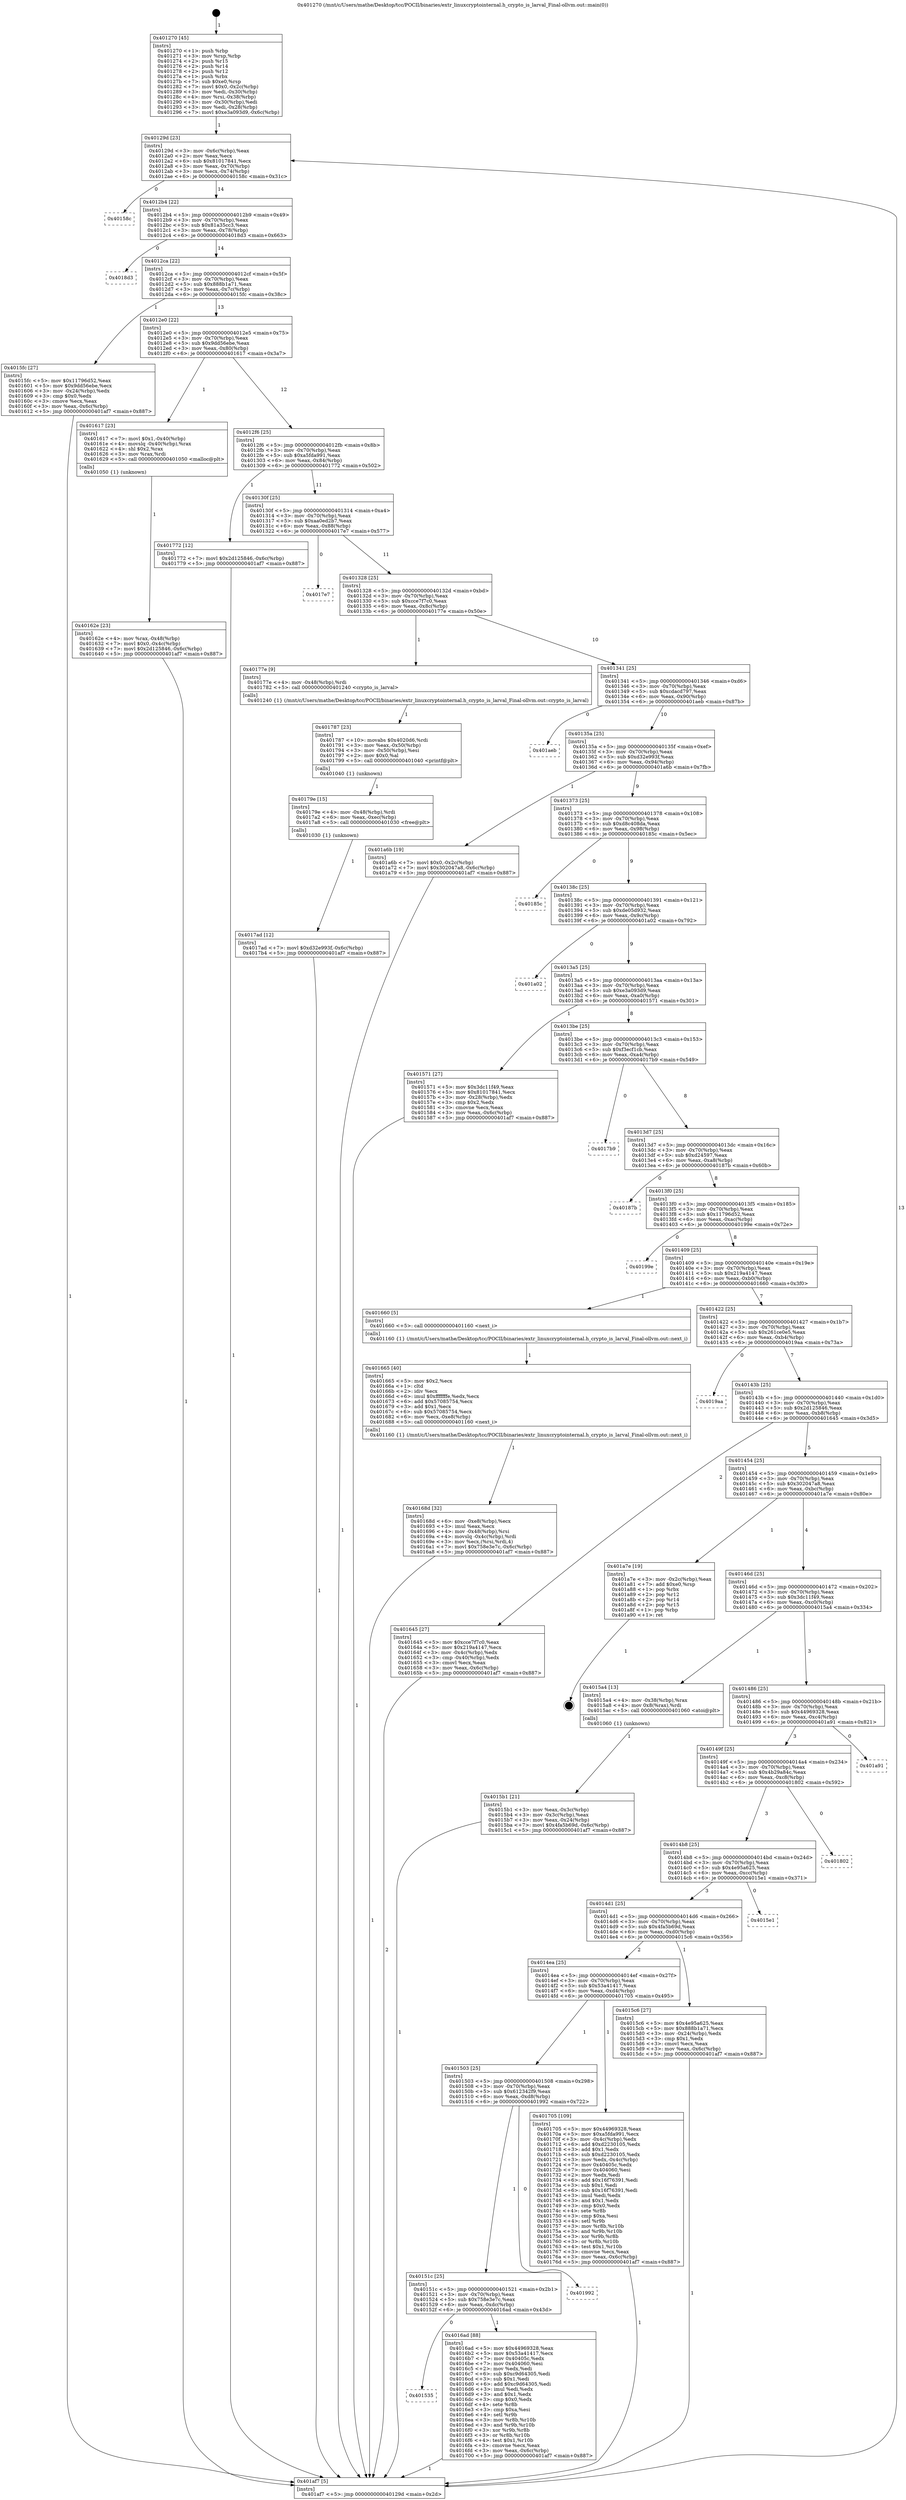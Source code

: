 digraph "0x401270" {
  label = "0x401270 (/mnt/c/Users/mathe/Desktop/tcc/POCII/binaries/extr_linuxcryptointernal.h_crypto_is_larval_Final-ollvm.out::main(0))"
  labelloc = "t"
  node[shape=record]

  Entry [label="",width=0.3,height=0.3,shape=circle,fillcolor=black,style=filled]
  "0x40129d" [label="{
     0x40129d [23]\l
     | [instrs]\l
     &nbsp;&nbsp;0x40129d \<+3\>: mov -0x6c(%rbp),%eax\l
     &nbsp;&nbsp;0x4012a0 \<+2\>: mov %eax,%ecx\l
     &nbsp;&nbsp;0x4012a2 \<+6\>: sub $0x81017841,%ecx\l
     &nbsp;&nbsp;0x4012a8 \<+3\>: mov %eax,-0x70(%rbp)\l
     &nbsp;&nbsp;0x4012ab \<+3\>: mov %ecx,-0x74(%rbp)\l
     &nbsp;&nbsp;0x4012ae \<+6\>: je 000000000040158c \<main+0x31c\>\l
  }"]
  "0x40158c" [label="{
     0x40158c\l
  }", style=dashed]
  "0x4012b4" [label="{
     0x4012b4 [22]\l
     | [instrs]\l
     &nbsp;&nbsp;0x4012b4 \<+5\>: jmp 00000000004012b9 \<main+0x49\>\l
     &nbsp;&nbsp;0x4012b9 \<+3\>: mov -0x70(%rbp),%eax\l
     &nbsp;&nbsp;0x4012bc \<+5\>: sub $0x81a35cc3,%eax\l
     &nbsp;&nbsp;0x4012c1 \<+3\>: mov %eax,-0x78(%rbp)\l
     &nbsp;&nbsp;0x4012c4 \<+6\>: je 00000000004018d3 \<main+0x663\>\l
  }"]
  Exit [label="",width=0.3,height=0.3,shape=circle,fillcolor=black,style=filled,peripheries=2]
  "0x4018d3" [label="{
     0x4018d3\l
  }", style=dashed]
  "0x4012ca" [label="{
     0x4012ca [22]\l
     | [instrs]\l
     &nbsp;&nbsp;0x4012ca \<+5\>: jmp 00000000004012cf \<main+0x5f\>\l
     &nbsp;&nbsp;0x4012cf \<+3\>: mov -0x70(%rbp),%eax\l
     &nbsp;&nbsp;0x4012d2 \<+5\>: sub $0x888b1a71,%eax\l
     &nbsp;&nbsp;0x4012d7 \<+3\>: mov %eax,-0x7c(%rbp)\l
     &nbsp;&nbsp;0x4012da \<+6\>: je 00000000004015fc \<main+0x38c\>\l
  }"]
  "0x4017ad" [label="{
     0x4017ad [12]\l
     | [instrs]\l
     &nbsp;&nbsp;0x4017ad \<+7\>: movl $0xd32e993f,-0x6c(%rbp)\l
     &nbsp;&nbsp;0x4017b4 \<+5\>: jmp 0000000000401af7 \<main+0x887\>\l
  }"]
  "0x4015fc" [label="{
     0x4015fc [27]\l
     | [instrs]\l
     &nbsp;&nbsp;0x4015fc \<+5\>: mov $0x11796d52,%eax\l
     &nbsp;&nbsp;0x401601 \<+5\>: mov $0x9dd56ebe,%ecx\l
     &nbsp;&nbsp;0x401606 \<+3\>: mov -0x24(%rbp),%edx\l
     &nbsp;&nbsp;0x401609 \<+3\>: cmp $0x0,%edx\l
     &nbsp;&nbsp;0x40160c \<+3\>: cmove %ecx,%eax\l
     &nbsp;&nbsp;0x40160f \<+3\>: mov %eax,-0x6c(%rbp)\l
     &nbsp;&nbsp;0x401612 \<+5\>: jmp 0000000000401af7 \<main+0x887\>\l
  }"]
  "0x4012e0" [label="{
     0x4012e0 [22]\l
     | [instrs]\l
     &nbsp;&nbsp;0x4012e0 \<+5\>: jmp 00000000004012e5 \<main+0x75\>\l
     &nbsp;&nbsp;0x4012e5 \<+3\>: mov -0x70(%rbp),%eax\l
     &nbsp;&nbsp;0x4012e8 \<+5\>: sub $0x9dd56ebe,%eax\l
     &nbsp;&nbsp;0x4012ed \<+3\>: mov %eax,-0x80(%rbp)\l
     &nbsp;&nbsp;0x4012f0 \<+6\>: je 0000000000401617 \<main+0x3a7\>\l
  }"]
  "0x40179e" [label="{
     0x40179e [15]\l
     | [instrs]\l
     &nbsp;&nbsp;0x40179e \<+4\>: mov -0x48(%rbp),%rdi\l
     &nbsp;&nbsp;0x4017a2 \<+6\>: mov %eax,-0xec(%rbp)\l
     &nbsp;&nbsp;0x4017a8 \<+5\>: call 0000000000401030 \<free@plt\>\l
     | [calls]\l
     &nbsp;&nbsp;0x401030 \{1\} (unknown)\l
  }"]
  "0x401617" [label="{
     0x401617 [23]\l
     | [instrs]\l
     &nbsp;&nbsp;0x401617 \<+7\>: movl $0x1,-0x40(%rbp)\l
     &nbsp;&nbsp;0x40161e \<+4\>: movslq -0x40(%rbp),%rax\l
     &nbsp;&nbsp;0x401622 \<+4\>: shl $0x2,%rax\l
     &nbsp;&nbsp;0x401626 \<+3\>: mov %rax,%rdi\l
     &nbsp;&nbsp;0x401629 \<+5\>: call 0000000000401050 \<malloc@plt\>\l
     | [calls]\l
     &nbsp;&nbsp;0x401050 \{1\} (unknown)\l
  }"]
  "0x4012f6" [label="{
     0x4012f6 [25]\l
     | [instrs]\l
     &nbsp;&nbsp;0x4012f6 \<+5\>: jmp 00000000004012fb \<main+0x8b\>\l
     &nbsp;&nbsp;0x4012fb \<+3\>: mov -0x70(%rbp),%eax\l
     &nbsp;&nbsp;0x4012fe \<+5\>: sub $0xa5fda991,%eax\l
     &nbsp;&nbsp;0x401303 \<+6\>: mov %eax,-0x84(%rbp)\l
     &nbsp;&nbsp;0x401309 \<+6\>: je 0000000000401772 \<main+0x502\>\l
  }"]
  "0x401787" [label="{
     0x401787 [23]\l
     | [instrs]\l
     &nbsp;&nbsp;0x401787 \<+10\>: movabs $0x4020d6,%rdi\l
     &nbsp;&nbsp;0x401791 \<+3\>: mov %eax,-0x50(%rbp)\l
     &nbsp;&nbsp;0x401794 \<+3\>: mov -0x50(%rbp),%esi\l
     &nbsp;&nbsp;0x401797 \<+2\>: mov $0x0,%al\l
     &nbsp;&nbsp;0x401799 \<+5\>: call 0000000000401040 \<printf@plt\>\l
     | [calls]\l
     &nbsp;&nbsp;0x401040 \{1\} (unknown)\l
  }"]
  "0x401772" [label="{
     0x401772 [12]\l
     | [instrs]\l
     &nbsp;&nbsp;0x401772 \<+7\>: movl $0x2d125846,-0x6c(%rbp)\l
     &nbsp;&nbsp;0x401779 \<+5\>: jmp 0000000000401af7 \<main+0x887\>\l
  }"]
  "0x40130f" [label="{
     0x40130f [25]\l
     | [instrs]\l
     &nbsp;&nbsp;0x40130f \<+5\>: jmp 0000000000401314 \<main+0xa4\>\l
     &nbsp;&nbsp;0x401314 \<+3\>: mov -0x70(%rbp),%eax\l
     &nbsp;&nbsp;0x401317 \<+5\>: sub $0xaa0ed2b7,%eax\l
     &nbsp;&nbsp;0x40131c \<+6\>: mov %eax,-0x88(%rbp)\l
     &nbsp;&nbsp;0x401322 \<+6\>: je 00000000004017e7 \<main+0x577\>\l
  }"]
  "0x401535" [label="{
     0x401535\l
  }", style=dashed]
  "0x4017e7" [label="{
     0x4017e7\l
  }", style=dashed]
  "0x401328" [label="{
     0x401328 [25]\l
     | [instrs]\l
     &nbsp;&nbsp;0x401328 \<+5\>: jmp 000000000040132d \<main+0xbd\>\l
     &nbsp;&nbsp;0x40132d \<+3\>: mov -0x70(%rbp),%eax\l
     &nbsp;&nbsp;0x401330 \<+5\>: sub $0xcce7f7c0,%eax\l
     &nbsp;&nbsp;0x401335 \<+6\>: mov %eax,-0x8c(%rbp)\l
     &nbsp;&nbsp;0x40133b \<+6\>: je 000000000040177e \<main+0x50e\>\l
  }"]
  "0x4016ad" [label="{
     0x4016ad [88]\l
     | [instrs]\l
     &nbsp;&nbsp;0x4016ad \<+5\>: mov $0x44969328,%eax\l
     &nbsp;&nbsp;0x4016b2 \<+5\>: mov $0x53a41417,%ecx\l
     &nbsp;&nbsp;0x4016b7 \<+7\>: mov 0x40405c,%edx\l
     &nbsp;&nbsp;0x4016be \<+7\>: mov 0x404060,%esi\l
     &nbsp;&nbsp;0x4016c5 \<+2\>: mov %edx,%edi\l
     &nbsp;&nbsp;0x4016c7 \<+6\>: sub $0xc9d64305,%edi\l
     &nbsp;&nbsp;0x4016cd \<+3\>: sub $0x1,%edi\l
     &nbsp;&nbsp;0x4016d0 \<+6\>: add $0xc9d64305,%edi\l
     &nbsp;&nbsp;0x4016d6 \<+3\>: imul %edi,%edx\l
     &nbsp;&nbsp;0x4016d9 \<+3\>: and $0x1,%edx\l
     &nbsp;&nbsp;0x4016dc \<+3\>: cmp $0x0,%edx\l
     &nbsp;&nbsp;0x4016df \<+4\>: sete %r8b\l
     &nbsp;&nbsp;0x4016e3 \<+3\>: cmp $0xa,%esi\l
     &nbsp;&nbsp;0x4016e6 \<+4\>: setl %r9b\l
     &nbsp;&nbsp;0x4016ea \<+3\>: mov %r8b,%r10b\l
     &nbsp;&nbsp;0x4016ed \<+3\>: and %r9b,%r10b\l
     &nbsp;&nbsp;0x4016f0 \<+3\>: xor %r9b,%r8b\l
     &nbsp;&nbsp;0x4016f3 \<+3\>: or %r8b,%r10b\l
     &nbsp;&nbsp;0x4016f6 \<+4\>: test $0x1,%r10b\l
     &nbsp;&nbsp;0x4016fa \<+3\>: cmovne %ecx,%eax\l
     &nbsp;&nbsp;0x4016fd \<+3\>: mov %eax,-0x6c(%rbp)\l
     &nbsp;&nbsp;0x401700 \<+5\>: jmp 0000000000401af7 \<main+0x887\>\l
  }"]
  "0x40177e" [label="{
     0x40177e [9]\l
     | [instrs]\l
     &nbsp;&nbsp;0x40177e \<+4\>: mov -0x48(%rbp),%rdi\l
     &nbsp;&nbsp;0x401782 \<+5\>: call 0000000000401240 \<crypto_is_larval\>\l
     | [calls]\l
     &nbsp;&nbsp;0x401240 \{1\} (/mnt/c/Users/mathe/Desktop/tcc/POCII/binaries/extr_linuxcryptointernal.h_crypto_is_larval_Final-ollvm.out::crypto_is_larval)\l
  }"]
  "0x401341" [label="{
     0x401341 [25]\l
     | [instrs]\l
     &nbsp;&nbsp;0x401341 \<+5\>: jmp 0000000000401346 \<main+0xd6\>\l
     &nbsp;&nbsp;0x401346 \<+3\>: mov -0x70(%rbp),%eax\l
     &nbsp;&nbsp;0x401349 \<+5\>: sub $0xcdacd797,%eax\l
     &nbsp;&nbsp;0x40134e \<+6\>: mov %eax,-0x90(%rbp)\l
     &nbsp;&nbsp;0x401354 \<+6\>: je 0000000000401aeb \<main+0x87b\>\l
  }"]
  "0x40151c" [label="{
     0x40151c [25]\l
     | [instrs]\l
     &nbsp;&nbsp;0x40151c \<+5\>: jmp 0000000000401521 \<main+0x2b1\>\l
     &nbsp;&nbsp;0x401521 \<+3\>: mov -0x70(%rbp),%eax\l
     &nbsp;&nbsp;0x401524 \<+5\>: sub $0x758e3e7c,%eax\l
     &nbsp;&nbsp;0x401529 \<+6\>: mov %eax,-0xdc(%rbp)\l
     &nbsp;&nbsp;0x40152f \<+6\>: je 00000000004016ad \<main+0x43d\>\l
  }"]
  "0x401aeb" [label="{
     0x401aeb\l
  }", style=dashed]
  "0x40135a" [label="{
     0x40135a [25]\l
     | [instrs]\l
     &nbsp;&nbsp;0x40135a \<+5\>: jmp 000000000040135f \<main+0xef\>\l
     &nbsp;&nbsp;0x40135f \<+3\>: mov -0x70(%rbp),%eax\l
     &nbsp;&nbsp;0x401362 \<+5\>: sub $0xd32e993f,%eax\l
     &nbsp;&nbsp;0x401367 \<+6\>: mov %eax,-0x94(%rbp)\l
     &nbsp;&nbsp;0x40136d \<+6\>: je 0000000000401a6b \<main+0x7fb\>\l
  }"]
  "0x401992" [label="{
     0x401992\l
  }", style=dashed]
  "0x401a6b" [label="{
     0x401a6b [19]\l
     | [instrs]\l
     &nbsp;&nbsp;0x401a6b \<+7\>: movl $0x0,-0x2c(%rbp)\l
     &nbsp;&nbsp;0x401a72 \<+7\>: movl $0x302047a8,-0x6c(%rbp)\l
     &nbsp;&nbsp;0x401a79 \<+5\>: jmp 0000000000401af7 \<main+0x887\>\l
  }"]
  "0x401373" [label="{
     0x401373 [25]\l
     | [instrs]\l
     &nbsp;&nbsp;0x401373 \<+5\>: jmp 0000000000401378 \<main+0x108\>\l
     &nbsp;&nbsp;0x401378 \<+3\>: mov -0x70(%rbp),%eax\l
     &nbsp;&nbsp;0x40137b \<+5\>: sub $0xd8c408da,%eax\l
     &nbsp;&nbsp;0x401380 \<+6\>: mov %eax,-0x98(%rbp)\l
     &nbsp;&nbsp;0x401386 \<+6\>: je 000000000040185c \<main+0x5ec\>\l
  }"]
  "0x401503" [label="{
     0x401503 [25]\l
     | [instrs]\l
     &nbsp;&nbsp;0x401503 \<+5\>: jmp 0000000000401508 \<main+0x298\>\l
     &nbsp;&nbsp;0x401508 \<+3\>: mov -0x70(%rbp),%eax\l
     &nbsp;&nbsp;0x40150b \<+5\>: sub $0x612342f9,%eax\l
     &nbsp;&nbsp;0x401510 \<+6\>: mov %eax,-0xd8(%rbp)\l
     &nbsp;&nbsp;0x401516 \<+6\>: je 0000000000401992 \<main+0x722\>\l
  }"]
  "0x40185c" [label="{
     0x40185c\l
  }", style=dashed]
  "0x40138c" [label="{
     0x40138c [25]\l
     | [instrs]\l
     &nbsp;&nbsp;0x40138c \<+5\>: jmp 0000000000401391 \<main+0x121\>\l
     &nbsp;&nbsp;0x401391 \<+3\>: mov -0x70(%rbp),%eax\l
     &nbsp;&nbsp;0x401394 \<+5\>: sub $0xde05d932,%eax\l
     &nbsp;&nbsp;0x401399 \<+6\>: mov %eax,-0x9c(%rbp)\l
     &nbsp;&nbsp;0x40139f \<+6\>: je 0000000000401a02 \<main+0x792\>\l
  }"]
  "0x401705" [label="{
     0x401705 [109]\l
     | [instrs]\l
     &nbsp;&nbsp;0x401705 \<+5\>: mov $0x44969328,%eax\l
     &nbsp;&nbsp;0x40170a \<+5\>: mov $0xa5fda991,%ecx\l
     &nbsp;&nbsp;0x40170f \<+3\>: mov -0x4c(%rbp),%edx\l
     &nbsp;&nbsp;0x401712 \<+6\>: add $0xd2230105,%edx\l
     &nbsp;&nbsp;0x401718 \<+3\>: add $0x1,%edx\l
     &nbsp;&nbsp;0x40171b \<+6\>: sub $0xd2230105,%edx\l
     &nbsp;&nbsp;0x401721 \<+3\>: mov %edx,-0x4c(%rbp)\l
     &nbsp;&nbsp;0x401724 \<+7\>: mov 0x40405c,%edx\l
     &nbsp;&nbsp;0x40172b \<+7\>: mov 0x404060,%esi\l
     &nbsp;&nbsp;0x401732 \<+2\>: mov %edx,%edi\l
     &nbsp;&nbsp;0x401734 \<+6\>: add $0x16f76391,%edi\l
     &nbsp;&nbsp;0x40173a \<+3\>: sub $0x1,%edi\l
     &nbsp;&nbsp;0x40173d \<+6\>: sub $0x16f76391,%edi\l
     &nbsp;&nbsp;0x401743 \<+3\>: imul %edi,%edx\l
     &nbsp;&nbsp;0x401746 \<+3\>: and $0x1,%edx\l
     &nbsp;&nbsp;0x401749 \<+3\>: cmp $0x0,%edx\l
     &nbsp;&nbsp;0x40174c \<+4\>: sete %r8b\l
     &nbsp;&nbsp;0x401750 \<+3\>: cmp $0xa,%esi\l
     &nbsp;&nbsp;0x401753 \<+4\>: setl %r9b\l
     &nbsp;&nbsp;0x401757 \<+3\>: mov %r8b,%r10b\l
     &nbsp;&nbsp;0x40175a \<+3\>: and %r9b,%r10b\l
     &nbsp;&nbsp;0x40175d \<+3\>: xor %r9b,%r8b\l
     &nbsp;&nbsp;0x401760 \<+3\>: or %r8b,%r10b\l
     &nbsp;&nbsp;0x401763 \<+4\>: test $0x1,%r10b\l
     &nbsp;&nbsp;0x401767 \<+3\>: cmovne %ecx,%eax\l
     &nbsp;&nbsp;0x40176a \<+3\>: mov %eax,-0x6c(%rbp)\l
     &nbsp;&nbsp;0x40176d \<+5\>: jmp 0000000000401af7 \<main+0x887\>\l
  }"]
  "0x401a02" [label="{
     0x401a02\l
  }", style=dashed]
  "0x4013a5" [label="{
     0x4013a5 [25]\l
     | [instrs]\l
     &nbsp;&nbsp;0x4013a5 \<+5\>: jmp 00000000004013aa \<main+0x13a\>\l
     &nbsp;&nbsp;0x4013aa \<+3\>: mov -0x70(%rbp),%eax\l
     &nbsp;&nbsp;0x4013ad \<+5\>: sub $0xe3a093d9,%eax\l
     &nbsp;&nbsp;0x4013b2 \<+6\>: mov %eax,-0xa0(%rbp)\l
     &nbsp;&nbsp;0x4013b8 \<+6\>: je 0000000000401571 \<main+0x301\>\l
  }"]
  "0x40168d" [label="{
     0x40168d [32]\l
     | [instrs]\l
     &nbsp;&nbsp;0x40168d \<+6\>: mov -0xe8(%rbp),%ecx\l
     &nbsp;&nbsp;0x401693 \<+3\>: imul %eax,%ecx\l
     &nbsp;&nbsp;0x401696 \<+4\>: mov -0x48(%rbp),%rsi\l
     &nbsp;&nbsp;0x40169a \<+4\>: movslq -0x4c(%rbp),%rdi\l
     &nbsp;&nbsp;0x40169e \<+3\>: mov %ecx,(%rsi,%rdi,4)\l
     &nbsp;&nbsp;0x4016a1 \<+7\>: movl $0x758e3e7c,-0x6c(%rbp)\l
     &nbsp;&nbsp;0x4016a8 \<+5\>: jmp 0000000000401af7 \<main+0x887\>\l
  }"]
  "0x401571" [label="{
     0x401571 [27]\l
     | [instrs]\l
     &nbsp;&nbsp;0x401571 \<+5\>: mov $0x3dc11f49,%eax\l
     &nbsp;&nbsp;0x401576 \<+5\>: mov $0x81017841,%ecx\l
     &nbsp;&nbsp;0x40157b \<+3\>: mov -0x28(%rbp),%edx\l
     &nbsp;&nbsp;0x40157e \<+3\>: cmp $0x2,%edx\l
     &nbsp;&nbsp;0x401581 \<+3\>: cmovne %ecx,%eax\l
     &nbsp;&nbsp;0x401584 \<+3\>: mov %eax,-0x6c(%rbp)\l
     &nbsp;&nbsp;0x401587 \<+5\>: jmp 0000000000401af7 \<main+0x887\>\l
  }"]
  "0x4013be" [label="{
     0x4013be [25]\l
     | [instrs]\l
     &nbsp;&nbsp;0x4013be \<+5\>: jmp 00000000004013c3 \<main+0x153\>\l
     &nbsp;&nbsp;0x4013c3 \<+3\>: mov -0x70(%rbp),%eax\l
     &nbsp;&nbsp;0x4013c6 \<+5\>: sub $0xf3ecf1cb,%eax\l
     &nbsp;&nbsp;0x4013cb \<+6\>: mov %eax,-0xa4(%rbp)\l
     &nbsp;&nbsp;0x4013d1 \<+6\>: je 00000000004017b9 \<main+0x549\>\l
  }"]
  "0x401af7" [label="{
     0x401af7 [5]\l
     | [instrs]\l
     &nbsp;&nbsp;0x401af7 \<+5\>: jmp 000000000040129d \<main+0x2d\>\l
  }"]
  "0x401270" [label="{
     0x401270 [45]\l
     | [instrs]\l
     &nbsp;&nbsp;0x401270 \<+1\>: push %rbp\l
     &nbsp;&nbsp;0x401271 \<+3\>: mov %rsp,%rbp\l
     &nbsp;&nbsp;0x401274 \<+2\>: push %r15\l
     &nbsp;&nbsp;0x401276 \<+2\>: push %r14\l
     &nbsp;&nbsp;0x401278 \<+2\>: push %r12\l
     &nbsp;&nbsp;0x40127a \<+1\>: push %rbx\l
     &nbsp;&nbsp;0x40127b \<+7\>: sub $0xe0,%rsp\l
     &nbsp;&nbsp;0x401282 \<+7\>: movl $0x0,-0x2c(%rbp)\l
     &nbsp;&nbsp;0x401289 \<+3\>: mov %edi,-0x30(%rbp)\l
     &nbsp;&nbsp;0x40128c \<+4\>: mov %rsi,-0x38(%rbp)\l
     &nbsp;&nbsp;0x401290 \<+3\>: mov -0x30(%rbp),%edi\l
     &nbsp;&nbsp;0x401293 \<+3\>: mov %edi,-0x28(%rbp)\l
     &nbsp;&nbsp;0x401296 \<+7\>: movl $0xe3a093d9,-0x6c(%rbp)\l
  }"]
  "0x401665" [label="{
     0x401665 [40]\l
     | [instrs]\l
     &nbsp;&nbsp;0x401665 \<+5\>: mov $0x2,%ecx\l
     &nbsp;&nbsp;0x40166a \<+1\>: cltd\l
     &nbsp;&nbsp;0x40166b \<+2\>: idiv %ecx\l
     &nbsp;&nbsp;0x40166d \<+6\>: imul $0xfffffffe,%edx,%ecx\l
     &nbsp;&nbsp;0x401673 \<+6\>: add $0x57085754,%ecx\l
     &nbsp;&nbsp;0x401679 \<+3\>: add $0x1,%ecx\l
     &nbsp;&nbsp;0x40167c \<+6\>: sub $0x57085754,%ecx\l
     &nbsp;&nbsp;0x401682 \<+6\>: mov %ecx,-0xe8(%rbp)\l
     &nbsp;&nbsp;0x401688 \<+5\>: call 0000000000401160 \<next_i\>\l
     | [calls]\l
     &nbsp;&nbsp;0x401160 \{1\} (/mnt/c/Users/mathe/Desktop/tcc/POCII/binaries/extr_linuxcryptointernal.h_crypto_is_larval_Final-ollvm.out::next_i)\l
  }"]
  "0x4017b9" [label="{
     0x4017b9\l
  }", style=dashed]
  "0x4013d7" [label="{
     0x4013d7 [25]\l
     | [instrs]\l
     &nbsp;&nbsp;0x4013d7 \<+5\>: jmp 00000000004013dc \<main+0x16c\>\l
     &nbsp;&nbsp;0x4013dc \<+3\>: mov -0x70(%rbp),%eax\l
     &nbsp;&nbsp;0x4013df \<+5\>: sub $0xd24597,%eax\l
     &nbsp;&nbsp;0x4013e4 \<+6\>: mov %eax,-0xa8(%rbp)\l
     &nbsp;&nbsp;0x4013ea \<+6\>: je 000000000040187b \<main+0x60b\>\l
  }"]
  "0x40162e" [label="{
     0x40162e [23]\l
     | [instrs]\l
     &nbsp;&nbsp;0x40162e \<+4\>: mov %rax,-0x48(%rbp)\l
     &nbsp;&nbsp;0x401632 \<+7\>: movl $0x0,-0x4c(%rbp)\l
     &nbsp;&nbsp;0x401639 \<+7\>: movl $0x2d125846,-0x6c(%rbp)\l
     &nbsp;&nbsp;0x401640 \<+5\>: jmp 0000000000401af7 \<main+0x887\>\l
  }"]
  "0x40187b" [label="{
     0x40187b\l
  }", style=dashed]
  "0x4013f0" [label="{
     0x4013f0 [25]\l
     | [instrs]\l
     &nbsp;&nbsp;0x4013f0 \<+5\>: jmp 00000000004013f5 \<main+0x185\>\l
     &nbsp;&nbsp;0x4013f5 \<+3\>: mov -0x70(%rbp),%eax\l
     &nbsp;&nbsp;0x4013f8 \<+5\>: sub $0x11796d52,%eax\l
     &nbsp;&nbsp;0x4013fd \<+6\>: mov %eax,-0xac(%rbp)\l
     &nbsp;&nbsp;0x401403 \<+6\>: je 000000000040199e \<main+0x72e\>\l
  }"]
  "0x4014ea" [label="{
     0x4014ea [25]\l
     | [instrs]\l
     &nbsp;&nbsp;0x4014ea \<+5\>: jmp 00000000004014ef \<main+0x27f\>\l
     &nbsp;&nbsp;0x4014ef \<+3\>: mov -0x70(%rbp),%eax\l
     &nbsp;&nbsp;0x4014f2 \<+5\>: sub $0x53a41417,%eax\l
     &nbsp;&nbsp;0x4014f7 \<+6\>: mov %eax,-0xd4(%rbp)\l
     &nbsp;&nbsp;0x4014fd \<+6\>: je 0000000000401705 \<main+0x495\>\l
  }"]
  "0x40199e" [label="{
     0x40199e\l
  }", style=dashed]
  "0x401409" [label="{
     0x401409 [25]\l
     | [instrs]\l
     &nbsp;&nbsp;0x401409 \<+5\>: jmp 000000000040140e \<main+0x19e\>\l
     &nbsp;&nbsp;0x40140e \<+3\>: mov -0x70(%rbp),%eax\l
     &nbsp;&nbsp;0x401411 \<+5\>: sub $0x219a4147,%eax\l
     &nbsp;&nbsp;0x401416 \<+6\>: mov %eax,-0xb0(%rbp)\l
     &nbsp;&nbsp;0x40141c \<+6\>: je 0000000000401660 \<main+0x3f0\>\l
  }"]
  "0x4015c6" [label="{
     0x4015c6 [27]\l
     | [instrs]\l
     &nbsp;&nbsp;0x4015c6 \<+5\>: mov $0x4e95a625,%eax\l
     &nbsp;&nbsp;0x4015cb \<+5\>: mov $0x888b1a71,%ecx\l
     &nbsp;&nbsp;0x4015d0 \<+3\>: mov -0x24(%rbp),%edx\l
     &nbsp;&nbsp;0x4015d3 \<+3\>: cmp $0x1,%edx\l
     &nbsp;&nbsp;0x4015d6 \<+3\>: cmovl %ecx,%eax\l
     &nbsp;&nbsp;0x4015d9 \<+3\>: mov %eax,-0x6c(%rbp)\l
     &nbsp;&nbsp;0x4015dc \<+5\>: jmp 0000000000401af7 \<main+0x887\>\l
  }"]
  "0x401660" [label="{
     0x401660 [5]\l
     | [instrs]\l
     &nbsp;&nbsp;0x401660 \<+5\>: call 0000000000401160 \<next_i\>\l
     | [calls]\l
     &nbsp;&nbsp;0x401160 \{1\} (/mnt/c/Users/mathe/Desktop/tcc/POCII/binaries/extr_linuxcryptointernal.h_crypto_is_larval_Final-ollvm.out::next_i)\l
  }"]
  "0x401422" [label="{
     0x401422 [25]\l
     | [instrs]\l
     &nbsp;&nbsp;0x401422 \<+5\>: jmp 0000000000401427 \<main+0x1b7\>\l
     &nbsp;&nbsp;0x401427 \<+3\>: mov -0x70(%rbp),%eax\l
     &nbsp;&nbsp;0x40142a \<+5\>: sub $0x261ce0e5,%eax\l
     &nbsp;&nbsp;0x40142f \<+6\>: mov %eax,-0xb4(%rbp)\l
     &nbsp;&nbsp;0x401435 \<+6\>: je 00000000004019aa \<main+0x73a\>\l
  }"]
  "0x4014d1" [label="{
     0x4014d1 [25]\l
     | [instrs]\l
     &nbsp;&nbsp;0x4014d1 \<+5\>: jmp 00000000004014d6 \<main+0x266\>\l
     &nbsp;&nbsp;0x4014d6 \<+3\>: mov -0x70(%rbp),%eax\l
     &nbsp;&nbsp;0x4014d9 \<+5\>: sub $0x4fa5b69d,%eax\l
     &nbsp;&nbsp;0x4014de \<+6\>: mov %eax,-0xd0(%rbp)\l
     &nbsp;&nbsp;0x4014e4 \<+6\>: je 00000000004015c6 \<main+0x356\>\l
  }"]
  "0x4019aa" [label="{
     0x4019aa\l
  }", style=dashed]
  "0x40143b" [label="{
     0x40143b [25]\l
     | [instrs]\l
     &nbsp;&nbsp;0x40143b \<+5\>: jmp 0000000000401440 \<main+0x1d0\>\l
     &nbsp;&nbsp;0x401440 \<+3\>: mov -0x70(%rbp),%eax\l
     &nbsp;&nbsp;0x401443 \<+5\>: sub $0x2d125846,%eax\l
     &nbsp;&nbsp;0x401448 \<+6\>: mov %eax,-0xb8(%rbp)\l
     &nbsp;&nbsp;0x40144e \<+6\>: je 0000000000401645 \<main+0x3d5\>\l
  }"]
  "0x4015e1" [label="{
     0x4015e1\l
  }", style=dashed]
  "0x401645" [label="{
     0x401645 [27]\l
     | [instrs]\l
     &nbsp;&nbsp;0x401645 \<+5\>: mov $0xcce7f7c0,%eax\l
     &nbsp;&nbsp;0x40164a \<+5\>: mov $0x219a4147,%ecx\l
     &nbsp;&nbsp;0x40164f \<+3\>: mov -0x4c(%rbp),%edx\l
     &nbsp;&nbsp;0x401652 \<+3\>: cmp -0x40(%rbp),%edx\l
     &nbsp;&nbsp;0x401655 \<+3\>: cmovl %ecx,%eax\l
     &nbsp;&nbsp;0x401658 \<+3\>: mov %eax,-0x6c(%rbp)\l
     &nbsp;&nbsp;0x40165b \<+5\>: jmp 0000000000401af7 \<main+0x887\>\l
  }"]
  "0x401454" [label="{
     0x401454 [25]\l
     | [instrs]\l
     &nbsp;&nbsp;0x401454 \<+5\>: jmp 0000000000401459 \<main+0x1e9\>\l
     &nbsp;&nbsp;0x401459 \<+3\>: mov -0x70(%rbp),%eax\l
     &nbsp;&nbsp;0x40145c \<+5\>: sub $0x302047a8,%eax\l
     &nbsp;&nbsp;0x401461 \<+6\>: mov %eax,-0xbc(%rbp)\l
     &nbsp;&nbsp;0x401467 \<+6\>: je 0000000000401a7e \<main+0x80e\>\l
  }"]
  "0x4014b8" [label="{
     0x4014b8 [25]\l
     | [instrs]\l
     &nbsp;&nbsp;0x4014b8 \<+5\>: jmp 00000000004014bd \<main+0x24d\>\l
     &nbsp;&nbsp;0x4014bd \<+3\>: mov -0x70(%rbp),%eax\l
     &nbsp;&nbsp;0x4014c0 \<+5\>: sub $0x4e95a625,%eax\l
     &nbsp;&nbsp;0x4014c5 \<+6\>: mov %eax,-0xcc(%rbp)\l
     &nbsp;&nbsp;0x4014cb \<+6\>: je 00000000004015e1 \<main+0x371\>\l
  }"]
  "0x401a7e" [label="{
     0x401a7e [19]\l
     | [instrs]\l
     &nbsp;&nbsp;0x401a7e \<+3\>: mov -0x2c(%rbp),%eax\l
     &nbsp;&nbsp;0x401a81 \<+7\>: add $0xe0,%rsp\l
     &nbsp;&nbsp;0x401a88 \<+1\>: pop %rbx\l
     &nbsp;&nbsp;0x401a89 \<+2\>: pop %r12\l
     &nbsp;&nbsp;0x401a8b \<+2\>: pop %r14\l
     &nbsp;&nbsp;0x401a8d \<+2\>: pop %r15\l
     &nbsp;&nbsp;0x401a8f \<+1\>: pop %rbp\l
     &nbsp;&nbsp;0x401a90 \<+1\>: ret\l
  }"]
  "0x40146d" [label="{
     0x40146d [25]\l
     | [instrs]\l
     &nbsp;&nbsp;0x40146d \<+5\>: jmp 0000000000401472 \<main+0x202\>\l
     &nbsp;&nbsp;0x401472 \<+3\>: mov -0x70(%rbp),%eax\l
     &nbsp;&nbsp;0x401475 \<+5\>: sub $0x3dc11f49,%eax\l
     &nbsp;&nbsp;0x40147a \<+6\>: mov %eax,-0xc0(%rbp)\l
     &nbsp;&nbsp;0x401480 \<+6\>: je 00000000004015a4 \<main+0x334\>\l
  }"]
  "0x401802" [label="{
     0x401802\l
  }", style=dashed]
  "0x4015a4" [label="{
     0x4015a4 [13]\l
     | [instrs]\l
     &nbsp;&nbsp;0x4015a4 \<+4\>: mov -0x38(%rbp),%rax\l
     &nbsp;&nbsp;0x4015a8 \<+4\>: mov 0x8(%rax),%rdi\l
     &nbsp;&nbsp;0x4015ac \<+5\>: call 0000000000401060 \<atoi@plt\>\l
     | [calls]\l
     &nbsp;&nbsp;0x401060 \{1\} (unknown)\l
  }"]
  "0x401486" [label="{
     0x401486 [25]\l
     | [instrs]\l
     &nbsp;&nbsp;0x401486 \<+5\>: jmp 000000000040148b \<main+0x21b\>\l
     &nbsp;&nbsp;0x40148b \<+3\>: mov -0x70(%rbp),%eax\l
     &nbsp;&nbsp;0x40148e \<+5\>: sub $0x44969328,%eax\l
     &nbsp;&nbsp;0x401493 \<+6\>: mov %eax,-0xc4(%rbp)\l
     &nbsp;&nbsp;0x401499 \<+6\>: je 0000000000401a91 \<main+0x821\>\l
  }"]
  "0x4015b1" [label="{
     0x4015b1 [21]\l
     | [instrs]\l
     &nbsp;&nbsp;0x4015b1 \<+3\>: mov %eax,-0x3c(%rbp)\l
     &nbsp;&nbsp;0x4015b4 \<+3\>: mov -0x3c(%rbp),%eax\l
     &nbsp;&nbsp;0x4015b7 \<+3\>: mov %eax,-0x24(%rbp)\l
     &nbsp;&nbsp;0x4015ba \<+7\>: movl $0x4fa5b69d,-0x6c(%rbp)\l
     &nbsp;&nbsp;0x4015c1 \<+5\>: jmp 0000000000401af7 \<main+0x887\>\l
  }"]
  "0x40149f" [label="{
     0x40149f [25]\l
     | [instrs]\l
     &nbsp;&nbsp;0x40149f \<+5\>: jmp 00000000004014a4 \<main+0x234\>\l
     &nbsp;&nbsp;0x4014a4 \<+3\>: mov -0x70(%rbp),%eax\l
     &nbsp;&nbsp;0x4014a7 \<+5\>: sub $0x4b29a84c,%eax\l
     &nbsp;&nbsp;0x4014ac \<+6\>: mov %eax,-0xc8(%rbp)\l
     &nbsp;&nbsp;0x4014b2 \<+6\>: je 0000000000401802 \<main+0x592\>\l
  }"]
  "0x401a91" [label="{
     0x401a91\l
  }", style=dashed]
  Entry -> "0x401270" [label=" 1"]
  "0x40129d" -> "0x40158c" [label=" 0"]
  "0x40129d" -> "0x4012b4" [label=" 14"]
  "0x401a7e" -> Exit [label=" 1"]
  "0x4012b4" -> "0x4018d3" [label=" 0"]
  "0x4012b4" -> "0x4012ca" [label=" 14"]
  "0x401a6b" -> "0x401af7" [label=" 1"]
  "0x4012ca" -> "0x4015fc" [label=" 1"]
  "0x4012ca" -> "0x4012e0" [label=" 13"]
  "0x4017ad" -> "0x401af7" [label=" 1"]
  "0x4012e0" -> "0x401617" [label=" 1"]
  "0x4012e0" -> "0x4012f6" [label=" 12"]
  "0x40179e" -> "0x4017ad" [label=" 1"]
  "0x4012f6" -> "0x401772" [label=" 1"]
  "0x4012f6" -> "0x40130f" [label=" 11"]
  "0x401787" -> "0x40179e" [label=" 1"]
  "0x40130f" -> "0x4017e7" [label=" 0"]
  "0x40130f" -> "0x401328" [label=" 11"]
  "0x40177e" -> "0x401787" [label=" 1"]
  "0x401328" -> "0x40177e" [label=" 1"]
  "0x401328" -> "0x401341" [label=" 10"]
  "0x401772" -> "0x401af7" [label=" 1"]
  "0x401341" -> "0x401aeb" [label=" 0"]
  "0x401341" -> "0x40135a" [label=" 10"]
  "0x4016ad" -> "0x401af7" [label=" 1"]
  "0x40135a" -> "0x401a6b" [label=" 1"]
  "0x40135a" -> "0x401373" [label=" 9"]
  "0x40151c" -> "0x401535" [label=" 0"]
  "0x401373" -> "0x40185c" [label=" 0"]
  "0x401373" -> "0x40138c" [label=" 9"]
  "0x401705" -> "0x401af7" [label=" 1"]
  "0x40138c" -> "0x401a02" [label=" 0"]
  "0x40138c" -> "0x4013a5" [label=" 9"]
  "0x401503" -> "0x40151c" [label=" 1"]
  "0x4013a5" -> "0x401571" [label=" 1"]
  "0x4013a5" -> "0x4013be" [label=" 8"]
  "0x401571" -> "0x401af7" [label=" 1"]
  "0x401270" -> "0x40129d" [label=" 1"]
  "0x401af7" -> "0x40129d" [label=" 13"]
  "0x40151c" -> "0x4016ad" [label=" 1"]
  "0x4013be" -> "0x4017b9" [label=" 0"]
  "0x4013be" -> "0x4013d7" [label=" 8"]
  "0x4014ea" -> "0x401503" [label=" 1"]
  "0x4013d7" -> "0x40187b" [label=" 0"]
  "0x4013d7" -> "0x4013f0" [label=" 8"]
  "0x4014ea" -> "0x401705" [label=" 1"]
  "0x4013f0" -> "0x40199e" [label=" 0"]
  "0x4013f0" -> "0x401409" [label=" 8"]
  "0x401503" -> "0x401992" [label=" 0"]
  "0x401409" -> "0x401660" [label=" 1"]
  "0x401409" -> "0x401422" [label=" 7"]
  "0x40168d" -> "0x401af7" [label=" 1"]
  "0x401422" -> "0x4019aa" [label=" 0"]
  "0x401422" -> "0x40143b" [label=" 7"]
  "0x401660" -> "0x401665" [label=" 1"]
  "0x40143b" -> "0x401645" [label=" 2"]
  "0x40143b" -> "0x401454" [label=" 5"]
  "0x401645" -> "0x401af7" [label=" 2"]
  "0x401454" -> "0x401a7e" [label=" 1"]
  "0x401454" -> "0x40146d" [label=" 4"]
  "0x401617" -> "0x40162e" [label=" 1"]
  "0x40146d" -> "0x4015a4" [label=" 1"]
  "0x40146d" -> "0x401486" [label=" 3"]
  "0x4015a4" -> "0x4015b1" [label=" 1"]
  "0x4015b1" -> "0x401af7" [label=" 1"]
  "0x4015fc" -> "0x401af7" [label=" 1"]
  "0x401486" -> "0x401a91" [label=" 0"]
  "0x401486" -> "0x40149f" [label=" 3"]
  "0x4015c6" -> "0x401af7" [label=" 1"]
  "0x40149f" -> "0x401802" [label=" 0"]
  "0x40149f" -> "0x4014b8" [label=" 3"]
  "0x40162e" -> "0x401af7" [label=" 1"]
  "0x4014b8" -> "0x4015e1" [label=" 0"]
  "0x4014b8" -> "0x4014d1" [label=" 3"]
  "0x401665" -> "0x40168d" [label=" 1"]
  "0x4014d1" -> "0x4015c6" [label=" 1"]
  "0x4014d1" -> "0x4014ea" [label=" 2"]
}
